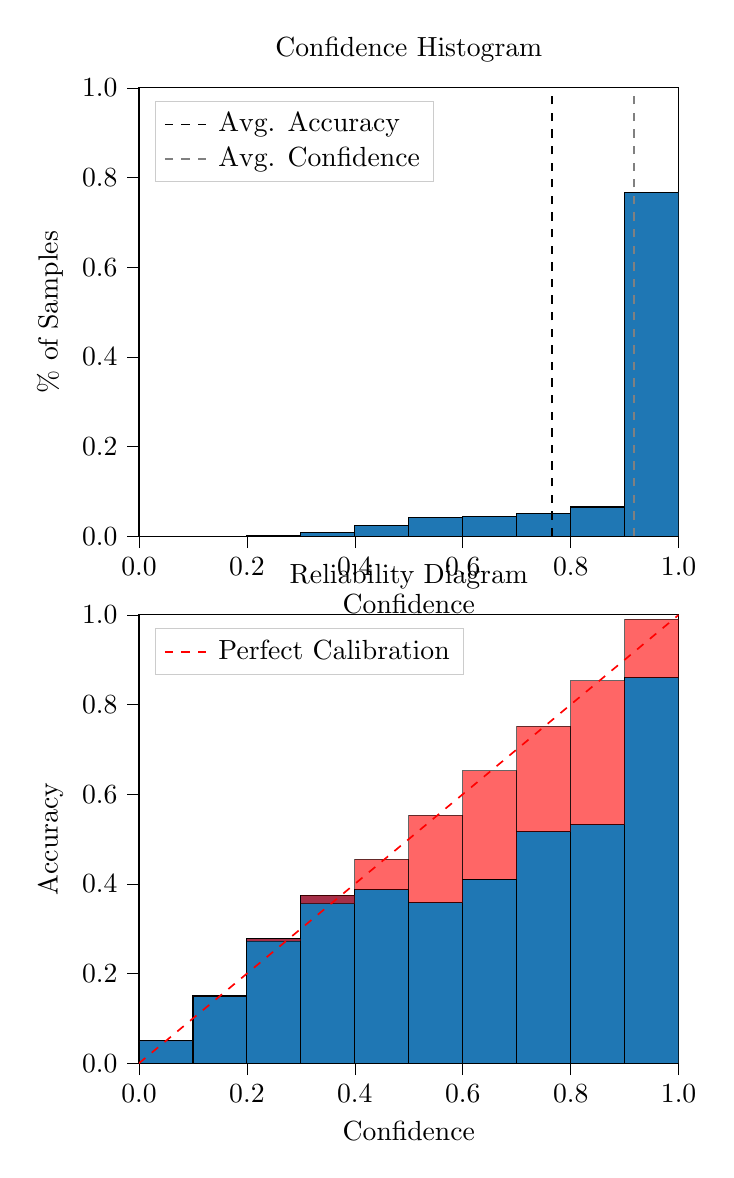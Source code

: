 % This file was created by tikzplotlib v0.9.8.
\begin{tikzpicture}

\definecolor{color0}{rgb}{0.122,0.467,0.706}

\begin{groupplot}[group style={group size=1 by 2}]
\nextgroupplot[
legend cell align={left},
legend style={
  fill opacity=0.8,
  draw opacity=1,
  text opacity=1,
  at={(0.03,0.97)},
  anchor=north west,
  draw=white!80!black
},
tick align=outside,
tick pos=left,
title={Confidence Histogram},
x grid style={white!69.02!black},
xlabel={Confidence},
xmin=0, xmax=1,
xtick style={color=black},
xtick={0,0.2,0.4,0.6,0.8,1},
xticklabels={0.0,0.2,0.4,0.6,0.8,1.0},
y grid style={white!69.02!black},
ylabel={\% of Samples},
ymin=0, ymax=1,
ytick style={color=black},
ytick={0,0.2,0.4,0.6,0.8,1},
yticklabels={0.0,0.2,0.4,0.6,0.8,1.0}
]
\draw[draw=black,fill=color0] (axis cs:-6.939e-18,0) rectangle (axis cs:0.1,0);
\draw[draw=black,fill=color0] (axis cs:0.1,0) rectangle (axis cs:0.2,0);
\draw[draw=black,fill=color0] (axis cs:0.2,0) rectangle (axis cs:0.3,0.002);
\draw[draw=black,fill=color0] (axis cs:0.3,0) rectangle (axis cs:0.4,0.009);
\draw[draw=black,fill=color0] (axis cs:0.4,0) rectangle (axis cs:0.5,0.023);
\draw[draw=black,fill=color0] (axis cs:0.5,0) rectangle (axis cs:0.6,0.041);
\draw[draw=black,fill=color0] (axis cs:0.6,0) rectangle (axis cs:0.7,0.044);
\draw[draw=black,fill=color0] (axis cs:0.7,0) rectangle (axis cs:0.8,0.05);
\draw[draw=black,fill=color0] (axis cs:0.8,0) rectangle (axis cs:0.9,0.065);
\draw[draw=black,fill=color0] (axis cs:0.9,0) rectangle (axis cs:1,0.767);
\addplot [semithick, black, dashed]
table {%
0.765 0
0.765 1
};
\addlegendentry{Avg. Accuracy}
\addplot [semithick, white!50.196!black, dashed]
table {%
0.917 0
0.917 1
};
\addlegendentry{Avg. Confidence}

\nextgroupplot[
legend cell align={left},
legend style={
  fill opacity=0.8,
  draw opacity=1,
  text opacity=1,
  at={(0.03,0.97)},
  anchor=north west,
  draw=white!80!black
},
tick align=outside,
tick pos=left,
title={Reliability Diagram},
x grid style={white!69.02!black},
xlabel={Confidence},
xmin=0, xmax=1,
xtick style={color=black},
xtick={0,0.2,0.4,0.6,0.8,1},
xticklabels={0.0,0.2,0.4,0.6,0.8,1.0},
y grid style={white!69.02!black},
ylabel={Accuracy},
ymin=0, ymax=1,
ytick style={color=black},
ytick={0,0.2,0.4,0.6,0.8,1},
yticklabels={0.0,0.2,0.4,0.6,0.8,1.0}
]
\draw[draw=black,fill=color0] (axis cs:-6.939e-18,0) rectangle (axis cs:0.1,0.05);
\draw[draw=black,fill=color0] (axis cs:0.1,0) rectangle (axis cs:0.2,0.15);
\draw[draw=black,fill=color0] (axis cs:0.2,0) rectangle (axis cs:0.3,0.278);
\draw[draw=black,fill=color0] (axis cs:0.3,0) rectangle (axis cs:0.4,0.375);
\draw[draw=black,fill=color0] (axis cs:0.4,0) rectangle (axis cs:0.5,0.387);
\draw[draw=black,fill=color0] (axis cs:0.5,0) rectangle (axis cs:0.6,0.358);
\draw[draw=black,fill=color0] (axis cs:0.6,0) rectangle (axis cs:0.7,0.41);
\draw[draw=black,fill=color0] (axis cs:0.7,0) rectangle (axis cs:0.8,0.516);
\draw[draw=black,fill=color0] (axis cs:0.8,0) rectangle (axis cs:0.9,0.532);
\draw[draw=black,fill=color0] (axis cs:0.9,0) rectangle (axis cs:1,0.86);
\draw[draw=black,fill=red,opacity=0.6] (axis cs:-6.939e-18,0.05) rectangle (axis cs:0.1,0.05);
\draw[draw=black,fill=red,opacity=0.6] (axis cs:0.1,0.15) rectangle (axis cs:0.2,0.15);
\draw[draw=black,fill=red,opacity=0.6] (axis cs:0.2,0.278) rectangle (axis cs:0.3,0.272);
\draw[draw=black,fill=red,opacity=0.6] (axis cs:0.3,0.375) rectangle (axis cs:0.4,0.356);
\draw[draw=black,fill=red,opacity=0.6] (axis cs:0.4,0.387) rectangle (axis cs:0.5,0.455);
\draw[draw=black,fill=red,opacity=0.6] (axis cs:0.5,0.358) rectangle (axis cs:0.6,0.553);
\draw[draw=black,fill=red,opacity=0.6] (axis cs:0.6,0.41) rectangle (axis cs:0.7,0.652);
\draw[draw=black,fill=red,opacity=0.6] (axis cs:0.7,0.516) rectangle (axis cs:0.8,0.752);
\draw[draw=black,fill=red,opacity=0.6] (axis cs:0.8,0.532) rectangle (axis cs:0.9,0.853);
\draw[draw=black,fill=red,opacity=0.6] (axis cs:0.9,0.86) rectangle (axis cs:1,0.99);
\addplot [semithick, red, dashed]
table {%
0 0
1 1
};
\addlegendentry{Perfect Calibration}
\end{groupplot}

\end{tikzpicture}
